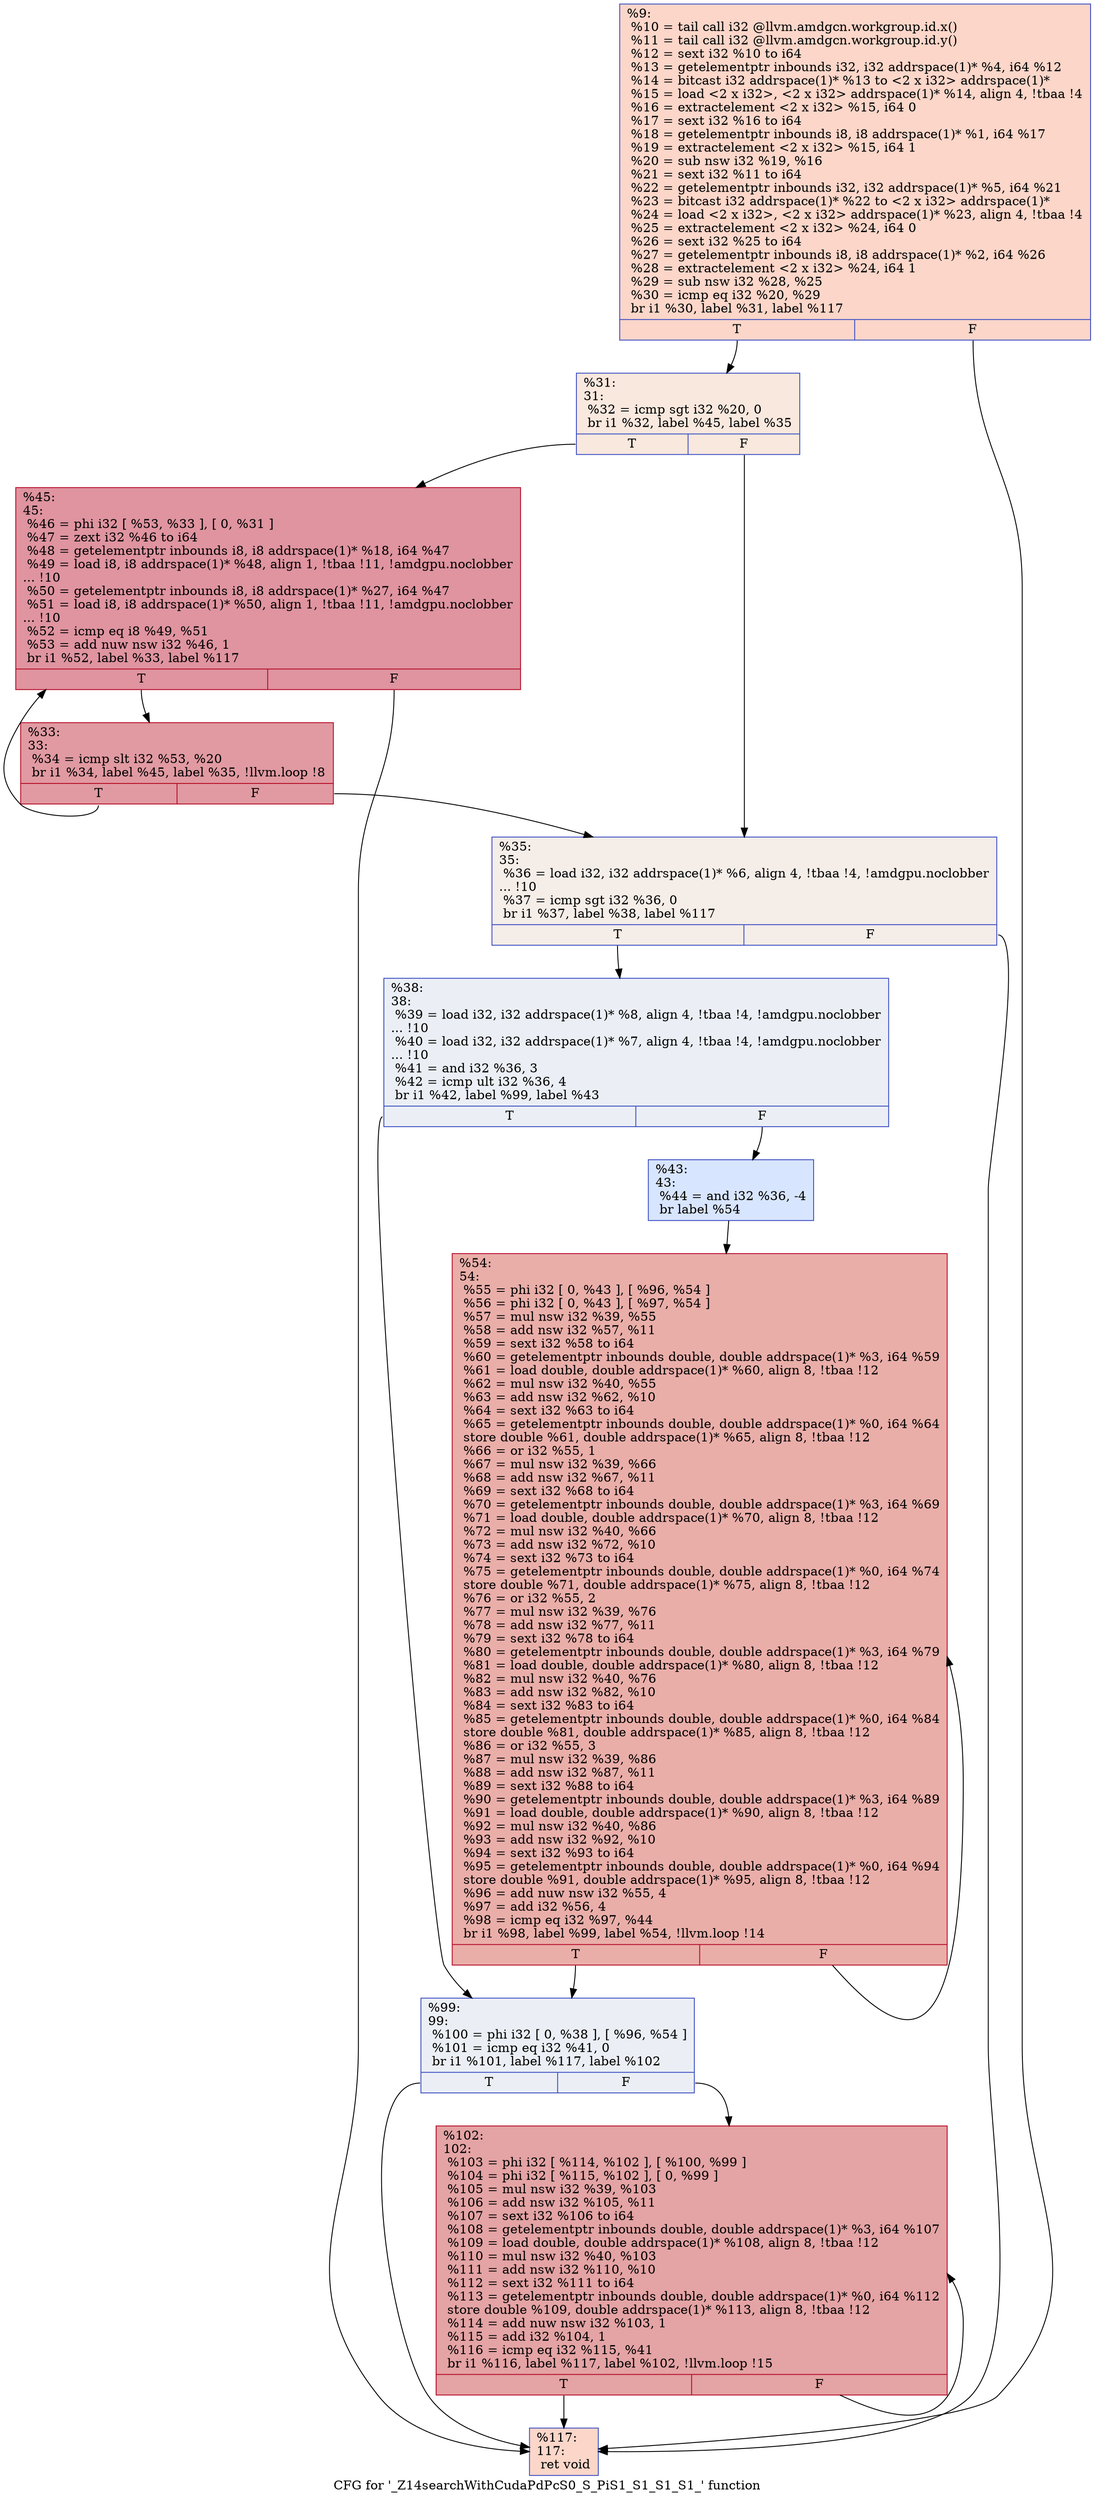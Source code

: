 digraph "CFG for '_Z14searchWithCudaPdPcS0_S_PiS1_S1_S1_S1_' function" {
	label="CFG for '_Z14searchWithCudaPdPcS0_S_PiS1_S1_S1_S1_' function";

	Node0x4fbf920 [shape=record,color="#3d50c3ff", style=filled, fillcolor="#f6a38570",label="{%9:\l  %10 = tail call i32 @llvm.amdgcn.workgroup.id.x()\l  %11 = tail call i32 @llvm.amdgcn.workgroup.id.y()\l  %12 = sext i32 %10 to i64\l  %13 = getelementptr inbounds i32, i32 addrspace(1)* %4, i64 %12\l  %14 = bitcast i32 addrspace(1)* %13 to \<2 x i32\> addrspace(1)*\l  %15 = load \<2 x i32\>, \<2 x i32\> addrspace(1)* %14, align 4, !tbaa !4\l  %16 = extractelement \<2 x i32\> %15, i64 0\l  %17 = sext i32 %16 to i64\l  %18 = getelementptr inbounds i8, i8 addrspace(1)* %1, i64 %17\l  %19 = extractelement \<2 x i32\> %15, i64 1\l  %20 = sub nsw i32 %19, %16\l  %21 = sext i32 %11 to i64\l  %22 = getelementptr inbounds i32, i32 addrspace(1)* %5, i64 %21\l  %23 = bitcast i32 addrspace(1)* %22 to \<2 x i32\> addrspace(1)*\l  %24 = load \<2 x i32\>, \<2 x i32\> addrspace(1)* %23, align 4, !tbaa !4\l  %25 = extractelement \<2 x i32\> %24, i64 0\l  %26 = sext i32 %25 to i64\l  %27 = getelementptr inbounds i8, i8 addrspace(1)* %2, i64 %26\l  %28 = extractelement \<2 x i32\> %24, i64 1\l  %29 = sub nsw i32 %28, %25\l  %30 = icmp eq i32 %20, %29\l  br i1 %30, label %31, label %117\l|{<s0>T|<s1>F}}"];
	Node0x4fbf920:s0 -> Node0x4fc3130;
	Node0x4fbf920:s1 -> Node0x4fc31c0;
	Node0x4fc3130 [shape=record,color="#3d50c3ff", style=filled, fillcolor="#f2cab570",label="{%31:\l31:                                               \l  %32 = icmp sgt i32 %20, 0\l  br i1 %32, label %45, label %35\l|{<s0>T|<s1>F}}"];
	Node0x4fc3130:s0 -> Node0x4fc22e0;
	Node0x4fc3130:s1 -> Node0x4fc2330;
	Node0x4fc3680 [shape=record,color="#b70d28ff", style=filled, fillcolor="#bb1b2c70",label="{%33:\l33:                                               \l  %34 = icmp slt i32 %53, %20\l  br i1 %34, label %45, label %35, !llvm.loop !8\l|{<s0>T|<s1>F}}"];
	Node0x4fc3680:s0 -> Node0x4fc22e0;
	Node0x4fc3680:s1 -> Node0x4fc2330;
	Node0x4fc2330 [shape=record,color="#3d50c3ff", style=filled, fillcolor="#e8d6cc70",label="{%35:\l35:                                               \l  %36 = load i32, i32 addrspace(1)* %6, align 4, !tbaa !4, !amdgpu.noclobber\l... !10\l  %37 = icmp sgt i32 %36, 0\l  br i1 %37, label %38, label %117\l|{<s0>T|<s1>F}}"];
	Node0x4fc2330:s0 -> Node0x4fc3c30;
	Node0x4fc2330:s1 -> Node0x4fc31c0;
	Node0x4fc3c30 [shape=record,color="#3d50c3ff", style=filled, fillcolor="#d1dae970",label="{%38:\l38:                                               \l  %39 = load i32, i32 addrspace(1)* %8, align 4, !tbaa !4, !amdgpu.noclobber\l... !10\l  %40 = load i32, i32 addrspace(1)* %7, align 4, !tbaa !4, !amdgpu.noclobber\l... !10\l  %41 = and i32 %36, 3\l  %42 = icmp ult i32 %36, 4\l  br i1 %42, label %99, label %43\l|{<s0>T|<s1>F}}"];
	Node0x4fc3c30:s0 -> Node0x4fc45f0;
	Node0x4fc3c30:s1 -> Node0x4fc4680;
	Node0x4fc4680 [shape=record,color="#3d50c3ff", style=filled, fillcolor="#a7c5fe70",label="{%43:\l43:                                               \l  %44 = and i32 %36, -4\l  br label %54\l}"];
	Node0x4fc4680 -> Node0x4fc4880;
	Node0x4fc22e0 [shape=record,color="#b70d28ff", style=filled, fillcolor="#b70d2870",label="{%45:\l45:                                               \l  %46 = phi i32 [ %53, %33 ], [ 0, %31 ]\l  %47 = zext i32 %46 to i64\l  %48 = getelementptr inbounds i8, i8 addrspace(1)* %18, i64 %47\l  %49 = load i8, i8 addrspace(1)* %48, align 1, !tbaa !11, !amdgpu.noclobber\l... !10\l  %50 = getelementptr inbounds i8, i8 addrspace(1)* %27, i64 %47\l  %51 = load i8, i8 addrspace(1)* %50, align 1, !tbaa !11, !amdgpu.noclobber\l... !10\l  %52 = icmp eq i8 %49, %51\l  %53 = add nuw nsw i32 %46, 1\l  br i1 %52, label %33, label %117\l|{<s0>T|<s1>F}}"];
	Node0x4fc22e0:s0 -> Node0x4fc3680;
	Node0x4fc22e0:s1 -> Node0x4fc31c0;
	Node0x4fc4880 [shape=record,color="#b70d28ff", style=filled, fillcolor="#d0473d70",label="{%54:\l54:                                               \l  %55 = phi i32 [ 0, %43 ], [ %96, %54 ]\l  %56 = phi i32 [ 0, %43 ], [ %97, %54 ]\l  %57 = mul nsw i32 %39, %55\l  %58 = add nsw i32 %57, %11\l  %59 = sext i32 %58 to i64\l  %60 = getelementptr inbounds double, double addrspace(1)* %3, i64 %59\l  %61 = load double, double addrspace(1)* %60, align 8, !tbaa !12\l  %62 = mul nsw i32 %40, %55\l  %63 = add nsw i32 %62, %10\l  %64 = sext i32 %63 to i64\l  %65 = getelementptr inbounds double, double addrspace(1)* %0, i64 %64\l  store double %61, double addrspace(1)* %65, align 8, !tbaa !12\l  %66 = or i32 %55, 1\l  %67 = mul nsw i32 %39, %66\l  %68 = add nsw i32 %67, %11\l  %69 = sext i32 %68 to i64\l  %70 = getelementptr inbounds double, double addrspace(1)* %3, i64 %69\l  %71 = load double, double addrspace(1)* %70, align 8, !tbaa !12\l  %72 = mul nsw i32 %40, %66\l  %73 = add nsw i32 %72, %10\l  %74 = sext i32 %73 to i64\l  %75 = getelementptr inbounds double, double addrspace(1)* %0, i64 %74\l  store double %71, double addrspace(1)* %75, align 8, !tbaa !12\l  %76 = or i32 %55, 2\l  %77 = mul nsw i32 %39, %76\l  %78 = add nsw i32 %77, %11\l  %79 = sext i32 %78 to i64\l  %80 = getelementptr inbounds double, double addrspace(1)* %3, i64 %79\l  %81 = load double, double addrspace(1)* %80, align 8, !tbaa !12\l  %82 = mul nsw i32 %40, %76\l  %83 = add nsw i32 %82, %10\l  %84 = sext i32 %83 to i64\l  %85 = getelementptr inbounds double, double addrspace(1)* %0, i64 %84\l  store double %81, double addrspace(1)* %85, align 8, !tbaa !12\l  %86 = or i32 %55, 3\l  %87 = mul nsw i32 %39, %86\l  %88 = add nsw i32 %87, %11\l  %89 = sext i32 %88 to i64\l  %90 = getelementptr inbounds double, double addrspace(1)* %3, i64 %89\l  %91 = load double, double addrspace(1)* %90, align 8, !tbaa !12\l  %92 = mul nsw i32 %40, %86\l  %93 = add nsw i32 %92, %10\l  %94 = sext i32 %93 to i64\l  %95 = getelementptr inbounds double, double addrspace(1)* %0, i64 %94\l  store double %91, double addrspace(1)* %95, align 8, !tbaa !12\l  %96 = add nuw nsw i32 %55, 4\l  %97 = add i32 %56, 4\l  %98 = icmp eq i32 %97, %44\l  br i1 %98, label %99, label %54, !llvm.loop !14\l|{<s0>T|<s1>F}}"];
	Node0x4fc4880:s0 -> Node0x4fc45f0;
	Node0x4fc4880:s1 -> Node0x4fc4880;
	Node0x4fc45f0 [shape=record,color="#3d50c3ff", style=filled, fillcolor="#d1dae970",label="{%99:\l99:                                               \l  %100 = phi i32 [ 0, %38 ], [ %96, %54 ]\l  %101 = icmp eq i32 %41, 0\l  br i1 %101, label %117, label %102\l|{<s0>T|<s1>F}}"];
	Node0x4fc45f0:s0 -> Node0x4fc31c0;
	Node0x4fc45f0:s1 -> Node0x4fc7d00;
	Node0x4fc7d00 [shape=record,color="#b70d28ff", style=filled, fillcolor="#c32e3170",label="{%102:\l102:                                              \l  %103 = phi i32 [ %114, %102 ], [ %100, %99 ]\l  %104 = phi i32 [ %115, %102 ], [ 0, %99 ]\l  %105 = mul nsw i32 %39, %103\l  %106 = add nsw i32 %105, %11\l  %107 = sext i32 %106 to i64\l  %108 = getelementptr inbounds double, double addrspace(1)* %3, i64 %107\l  %109 = load double, double addrspace(1)* %108, align 8, !tbaa !12\l  %110 = mul nsw i32 %40, %103\l  %111 = add nsw i32 %110, %10\l  %112 = sext i32 %111 to i64\l  %113 = getelementptr inbounds double, double addrspace(1)* %0, i64 %112\l  store double %109, double addrspace(1)* %113, align 8, !tbaa !12\l  %114 = add nuw nsw i32 %103, 1\l  %115 = add i32 %104, 1\l  %116 = icmp eq i32 %115, %41\l  br i1 %116, label %117, label %102, !llvm.loop !15\l|{<s0>T|<s1>F}}"];
	Node0x4fc7d00:s0 -> Node0x4fc31c0;
	Node0x4fc7d00:s1 -> Node0x4fc7d00;
	Node0x4fc31c0 [shape=record,color="#3d50c3ff", style=filled, fillcolor="#f6a38570",label="{%117:\l117:                                              \l  ret void\l}"];
}

